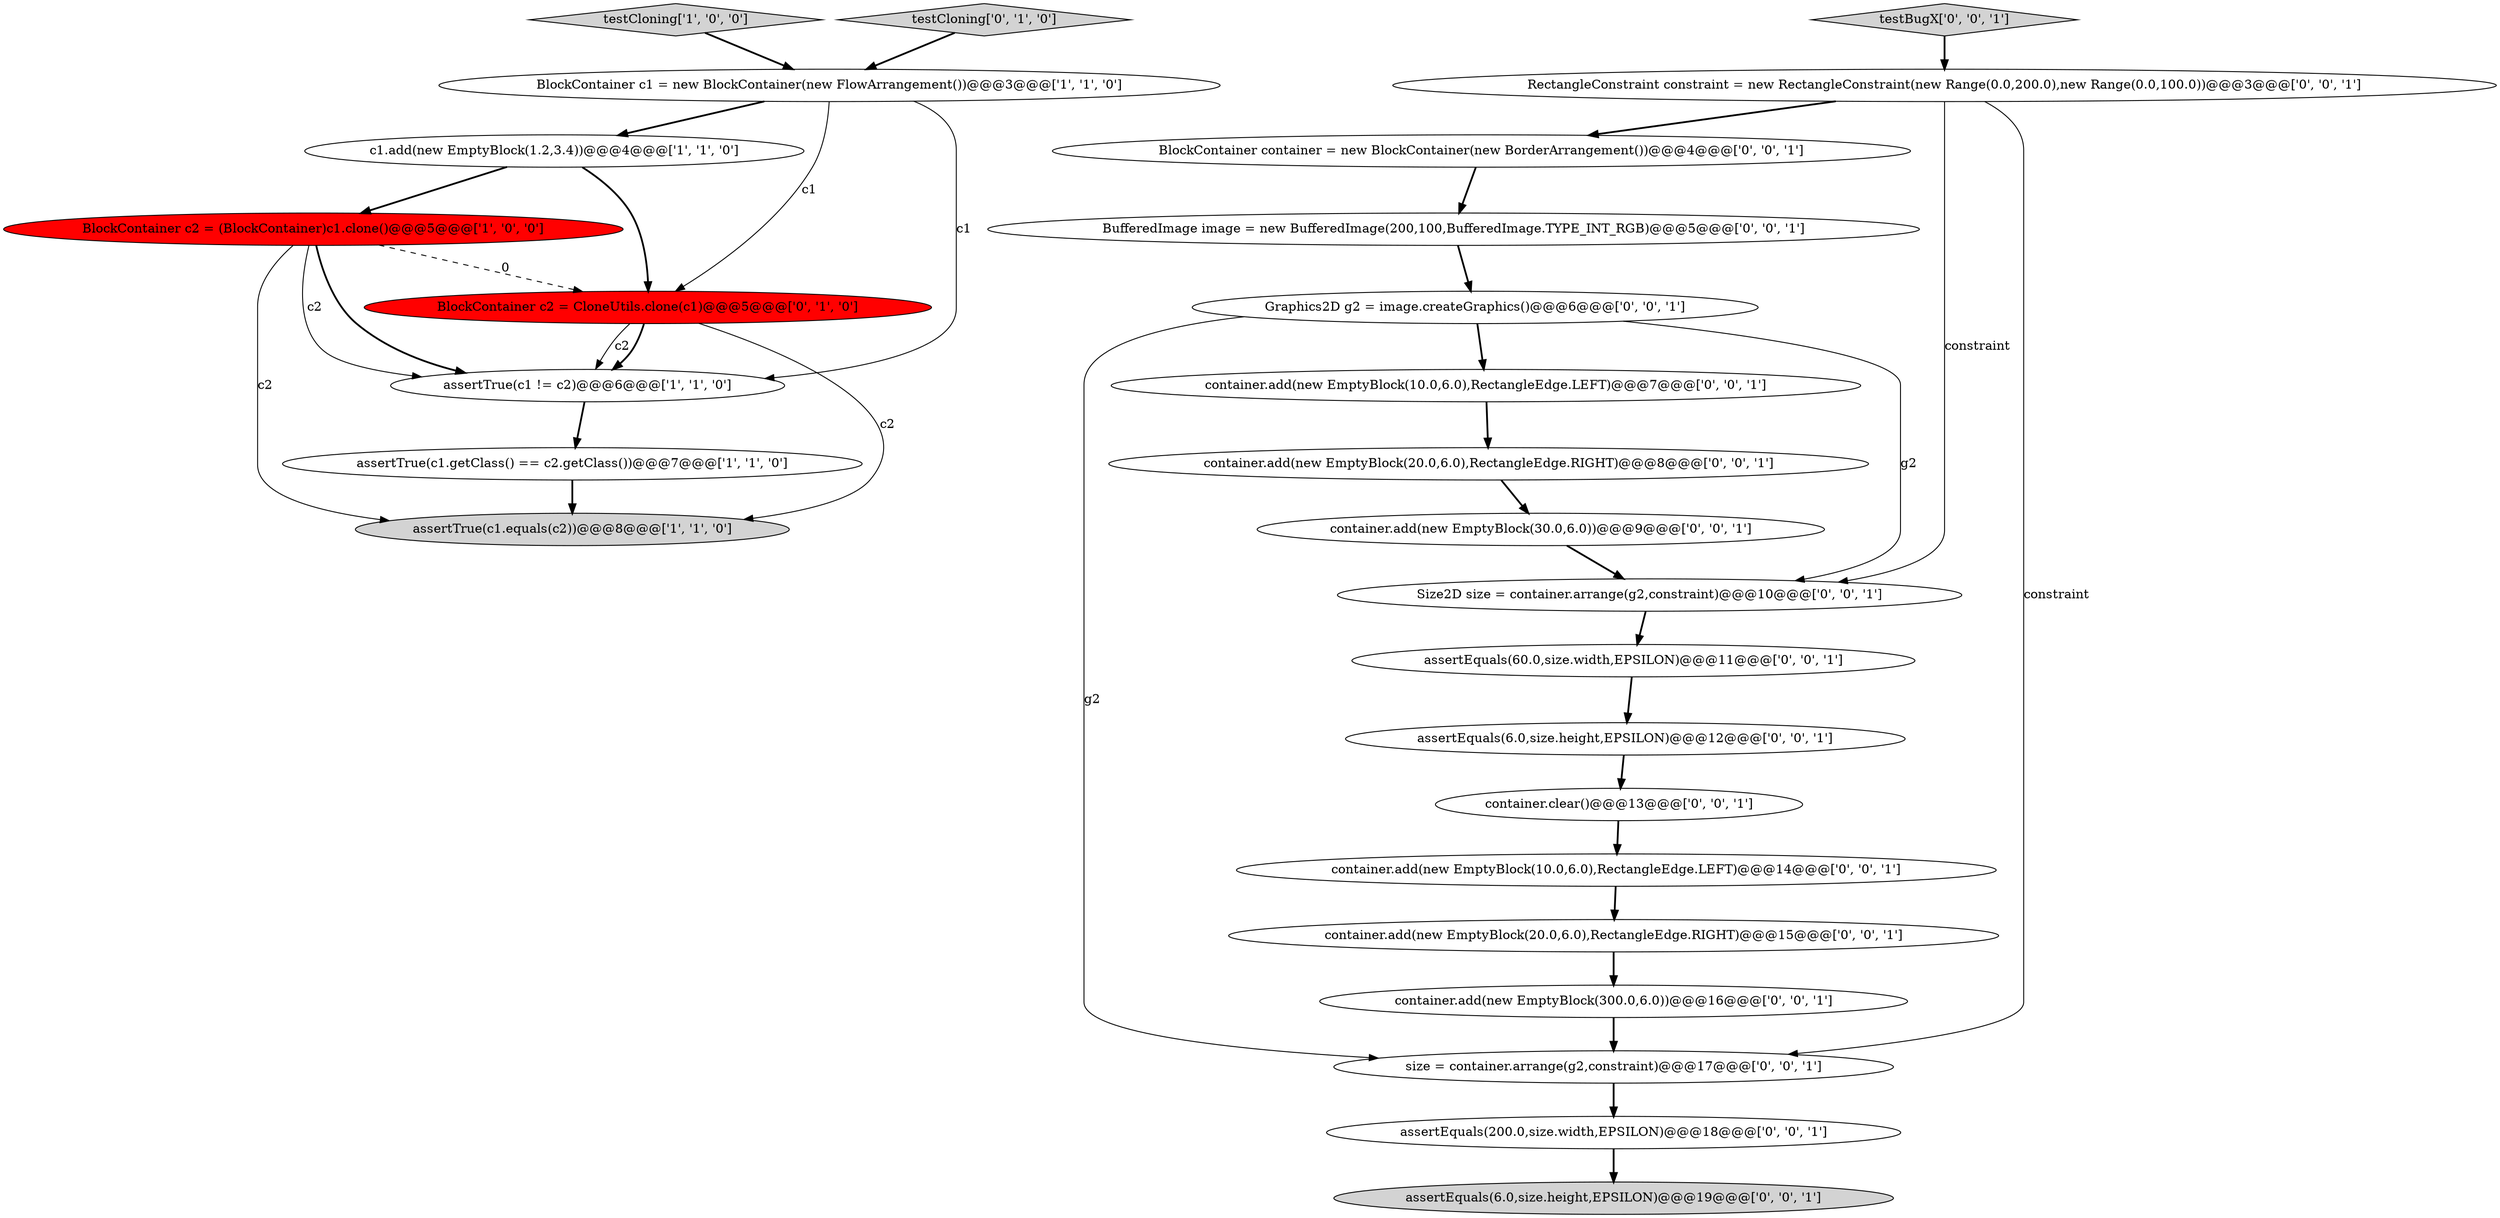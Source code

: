 digraph {
0 [style = filled, label = "testCloning['1', '0', '0']", fillcolor = lightgray, shape = diamond image = "AAA0AAABBB1BBB"];
1 [style = filled, label = "BlockContainer c1 = new BlockContainer(new FlowArrangement())@@@3@@@['1', '1', '0']", fillcolor = white, shape = ellipse image = "AAA0AAABBB1BBB"];
11 [style = filled, label = "Graphics2D g2 = image.createGraphics()@@@6@@@['0', '0', '1']", fillcolor = white, shape = ellipse image = "AAA0AAABBB3BBB"];
17 [style = filled, label = "BufferedImage image = new BufferedImage(200,100,BufferedImage.TYPE_INT_RGB)@@@5@@@['0', '0', '1']", fillcolor = white, shape = ellipse image = "AAA0AAABBB3BBB"];
6 [style = filled, label = "c1.add(new EmptyBlock(1.2,3.4))@@@4@@@['1', '1', '0']", fillcolor = white, shape = ellipse image = "AAA0AAABBB1BBB"];
13 [style = filled, label = "assertEquals(60.0,size.width,EPSILON)@@@11@@@['0', '0', '1']", fillcolor = white, shape = ellipse image = "AAA0AAABBB3BBB"];
7 [style = filled, label = "testCloning['0', '1', '0']", fillcolor = lightgray, shape = diamond image = "AAA0AAABBB2BBB"];
10 [style = filled, label = "BlockContainer container = new BlockContainer(new BorderArrangement())@@@4@@@['0', '0', '1']", fillcolor = white, shape = ellipse image = "AAA0AAABBB3BBB"];
8 [style = filled, label = "BlockContainer c2 = CloneUtils.clone(c1)@@@5@@@['0', '1', '0']", fillcolor = red, shape = ellipse image = "AAA1AAABBB2BBB"];
24 [style = filled, label = "container.add(new EmptyBlock(300.0,6.0))@@@16@@@['0', '0', '1']", fillcolor = white, shape = ellipse image = "AAA0AAABBB3BBB"];
20 [style = filled, label = "container.clear()@@@13@@@['0', '0', '1']", fillcolor = white, shape = ellipse image = "AAA0AAABBB3BBB"];
14 [style = filled, label = "container.add(new EmptyBlock(30.0,6.0))@@@9@@@['0', '0', '1']", fillcolor = white, shape = ellipse image = "AAA0AAABBB3BBB"];
12 [style = filled, label = "container.add(new EmptyBlock(20.0,6.0),RectangleEdge.RIGHT)@@@15@@@['0', '0', '1']", fillcolor = white, shape = ellipse image = "AAA0AAABBB3BBB"];
23 [style = filled, label = "size = container.arrange(g2,constraint)@@@17@@@['0', '0', '1']", fillcolor = white, shape = ellipse image = "AAA0AAABBB3BBB"];
22 [style = filled, label = "Size2D size = container.arrange(g2,constraint)@@@10@@@['0', '0', '1']", fillcolor = white, shape = ellipse image = "AAA0AAABBB3BBB"];
3 [style = filled, label = "assertTrue(c1.equals(c2))@@@8@@@['1', '1', '0']", fillcolor = lightgray, shape = ellipse image = "AAA0AAABBB1BBB"];
5 [style = filled, label = "BlockContainer c2 = (BlockContainer)c1.clone()@@@5@@@['1', '0', '0']", fillcolor = red, shape = ellipse image = "AAA1AAABBB1BBB"];
21 [style = filled, label = "assertEquals(6.0,size.height,EPSILON)@@@19@@@['0', '0', '1']", fillcolor = lightgray, shape = ellipse image = "AAA0AAABBB3BBB"];
2 [style = filled, label = "assertTrue(c1.getClass() == c2.getClass())@@@7@@@['1', '1', '0']", fillcolor = white, shape = ellipse image = "AAA0AAABBB1BBB"];
25 [style = filled, label = "testBugX['0', '0', '1']", fillcolor = lightgray, shape = diamond image = "AAA0AAABBB3BBB"];
18 [style = filled, label = "assertEquals(6.0,size.height,EPSILON)@@@12@@@['0', '0', '1']", fillcolor = white, shape = ellipse image = "AAA0AAABBB3BBB"];
19 [style = filled, label = "assertEquals(200.0,size.width,EPSILON)@@@18@@@['0', '0', '1']", fillcolor = white, shape = ellipse image = "AAA0AAABBB3BBB"];
26 [style = filled, label = "container.add(new EmptyBlock(10.0,6.0),RectangleEdge.LEFT)@@@14@@@['0', '0', '1']", fillcolor = white, shape = ellipse image = "AAA0AAABBB3BBB"];
9 [style = filled, label = "container.add(new EmptyBlock(20.0,6.0),RectangleEdge.RIGHT)@@@8@@@['0', '0', '1']", fillcolor = white, shape = ellipse image = "AAA0AAABBB3BBB"];
15 [style = filled, label = "RectangleConstraint constraint = new RectangleConstraint(new Range(0.0,200.0),new Range(0.0,100.0))@@@3@@@['0', '0', '1']", fillcolor = white, shape = ellipse image = "AAA0AAABBB3BBB"];
16 [style = filled, label = "container.add(new EmptyBlock(10.0,6.0),RectangleEdge.LEFT)@@@7@@@['0', '0', '1']", fillcolor = white, shape = ellipse image = "AAA0AAABBB3BBB"];
4 [style = filled, label = "assertTrue(c1 != c2)@@@6@@@['1', '1', '0']", fillcolor = white, shape = ellipse image = "AAA0AAABBB1BBB"];
11->23 [style = solid, label="g2"];
11->16 [style = bold, label=""];
15->10 [style = bold, label=""];
7->1 [style = bold, label=""];
1->8 [style = solid, label="c1"];
15->22 [style = solid, label="constraint"];
20->26 [style = bold, label=""];
2->3 [style = bold, label=""];
14->22 [style = bold, label=""];
5->4 [style = solid, label="c2"];
10->17 [style = bold, label=""];
4->2 [style = bold, label=""];
12->24 [style = bold, label=""];
24->23 [style = bold, label=""];
6->5 [style = bold, label=""];
18->20 [style = bold, label=""];
26->12 [style = bold, label=""];
1->6 [style = bold, label=""];
5->3 [style = solid, label="c2"];
0->1 [style = bold, label=""];
23->19 [style = bold, label=""];
5->4 [style = bold, label=""];
6->8 [style = bold, label=""];
8->3 [style = solid, label="c2"];
9->14 [style = bold, label=""];
25->15 [style = bold, label=""];
5->8 [style = dashed, label="0"];
1->4 [style = solid, label="c1"];
11->22 [style = solid, label="g2"];
15->23 [style = solid, label="constraint"];
8->4 [style = solid, label="c2"];
8->4 [style = bold, label=""];
16->9 [style = bold, label=""];
22->13 [style = bold, label=""];
13->18 [style = bold, label=""];
17->11 [style = bold, label=""];
19->21 [style = bold, label=""];
}

